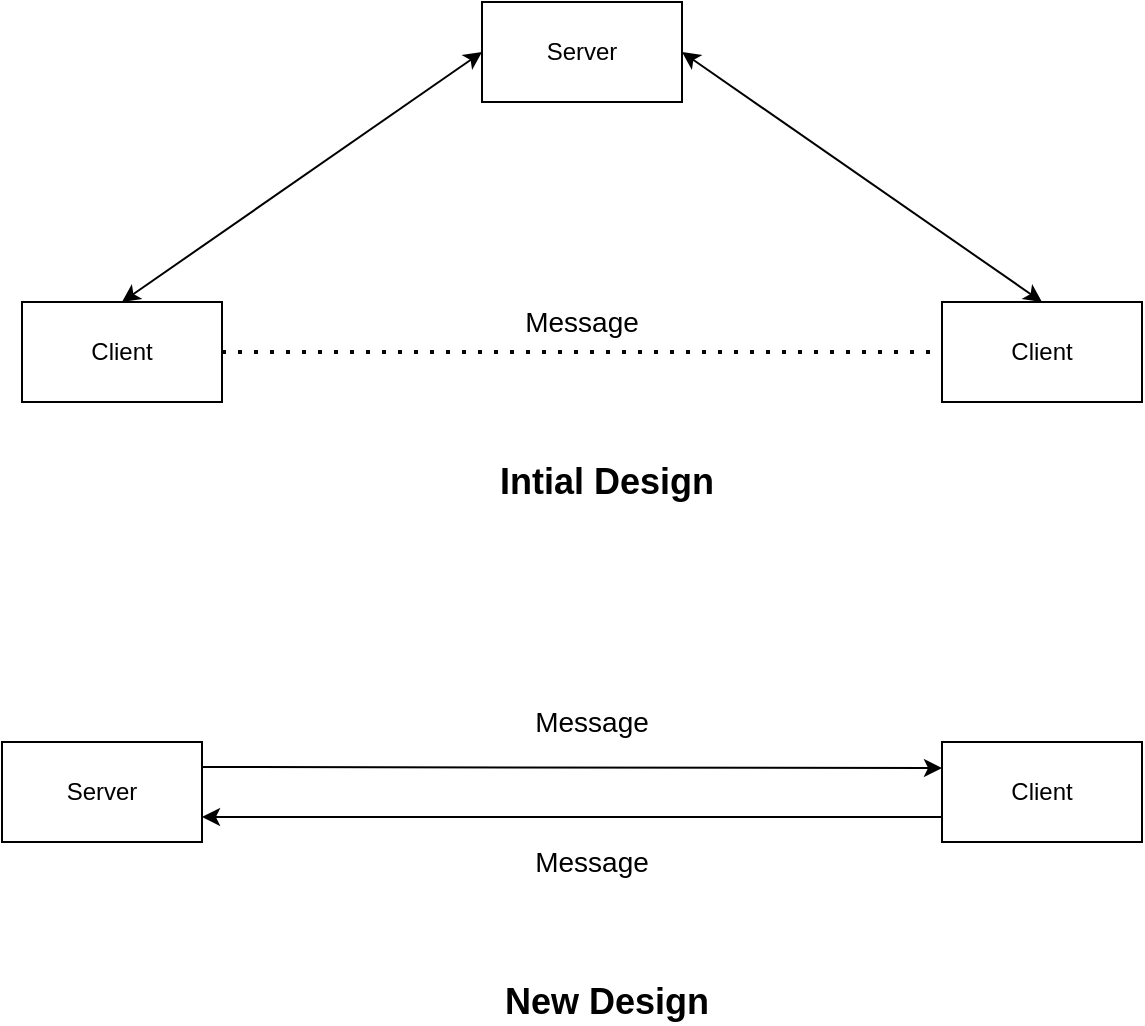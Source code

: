 <mxfile version="14.1.8" type="device" pages="3"><diagram id="XV_551Xsz34bzrikuek7" name="Page-1"><mxGraphModel dx="1264" dy="601" grid="1" gridSize="10" guides="1" tooltips="1" connect="1" arrows="1" fold="1" page="1" pageScale="1" pageWidth="850" pageHeight="1100" math="0" shadow="0"><root><mxCell id="0"/><mxCell id="1" parent="0"/><mxCell id="2rE63Xpgj7--KZkIolCW-1" value="" style="html=1;dashed=0;whitespace=wrap;" vertex="1" parent="1"><mxGeometry x="160" y="290" width="100" height="50" as="geometry"/></mxCell><mxCell id="2rE63Xpgj7--KZkIolCW-3" value="" style="html=1;dashed=0;whitespace=wrap;" vertex="1" parent="1"><mxGeometry x="390" y="140" width="100" height="50" as="geometry"/></mxCell><mxCell id="2rE63Xpgj7--KZkIolCW-4" value="Server" style="text;html=1;strokeColor=none;fillColor=none;align=center;verticalAlign=middle;whiteSpace=wrap;rounded=0;" vertex="1" parent="1"><mxGeometry x="420" y="155" width="40" height="20" as="geometry"/></mxCell><mxCell id="2rE63Xpgj7--KZkIolCW-5" value="Client" style="text;html=1;strokeColor=none;fillColor=none;align=center;verticalAlign=middle;whiteSpace=wrap;rounded=0;" vertex="1" parent="1"><mxGeometry x="190" y="305" width="40" height="20" as="geometry"/></mxCell><mxCell id="2rE63Xpgj7--KZkIolCW-7" value="" style="html=1;dashed=0;whitespace=wrap;" vertex="1" parent="1"><mxGeometry x="620" y="290" width="100" height="50" as="geometry"/></mxCell><mxCell id="2rE63Xpgj7--KZkIolCW-8" value="Client" style="text;html=1;strokeColor=none;fillColor=none;align=center;verticalAlign=middle;whiteSpace=wrap;rounded=0;" vertex="1" parent="1"><mxGeometry x="650" y="305" width="40" height="20" as="geometry"/></mxCell><mxCell id="2rE63Xpgj7--KZkIolCW-9" value="" style="endArrow=classic;startArrow=classic;html=1;entryX=0;entryY=0.5;entryDx=0;entryDy=0;exitX=0.5;exitY=0;exitDx=0;exitDy=0;" edge="1" parent="1" source="2rE63Xpgj7--KZkIolCW-1" target="2rE63Xpgj7--KZkIolCW-3"><mxGeometry width="50" height="50" relative="1" as="geometry"><mxPoint x="400" y="310" as="sourcePoint"/><mxPoint x="450" y="260" as="targetPoint"/></mxGeometry></mxCell><mxCell id="2rE63Xpgj7--KZkIolCW-10" value="" style="endArrow=classic;startArrow=classic;html=1;entryX=1;entryY=0.5;entryDx=0;entryDy=0;exitX=0.5;exitY=0;exitDx=0;exitDy=0;" edge="1" parent="1" source="2rE63Xpgj7--KZkIolCW-7" target="2rE63Xpgj7--KZkIolCW-3"><mxGeometry width="50" height="50" relative="1" as="geometry"><mxPoint x="400" y="310" as="sourcePoint"/><mxPoint x="450" y="260" as="targetPoint"/></mxGeometry></mxCell><mxCell id="2rE63Xpgj7--KZkIolCW-11" value="" style="endArrow=none;dashed=1;html=1;dashPattern=1 3;strokeWidth=2;exitX=1;exitY=0.5;exitDx=0;exitDy=0;entryX=0;entryY=0.5;entryDx=0;entryDy=0;" edge="1" parent="1" source="2rE63Xpgj7--KZkIolCW-1" target="2rE63Xpgj7--KZkIolCW-7"><mxGeometry width="50" height="50" relative="1" as="geometry"><mxPoint x="400" y="310" as="sourcePoint"/><mxPoint x="450" y="260" as="targetPoint"/></mxGeometry></mxCell><mxCell id="2rE63Xpgj7--KZkIolCW-12" value="&lt;font style=&quot;font-size: 14px&quot;&gt;Message&lt;/font&gt;" style="text;html=1;strokeColor=none;fillColor=none;align=center;verticalAlign=middle;whiteSpace=wrap;rounded=0;" vertex="1" parent="1"><mxGeometry x="400" y="290" width="80" height="20" as="geometry"/></mxCell><mxCell id="2rE63Xpgj7--KZkIolCW-13" value="&lt;font style=&quot;font-size: 18px&quot;&gt;&lt;b&gt;Intial Design&lt;/b&gt;&lt;/font&gt;" style="text;html=1;strokeColor=none;fillColor=none;align=center;verticalAlign=middle;whiteSpace=wrap;rounded=0;" vertex="1" parent="1"><mxGeometry x="390" y="370" width="125" height="20" as="geometry"/></mxCell><mxCell id="2rE63Xpgj7--KZkIolCW-16" value="" style="html=1;dashed=0;whitespace=wrap;" vertex="1" parent="1"><mxGeometry x="150" y="510" width="100" height="50" as="geometry"/></mxCell><mxCell id="2rE63Xpgj7--KZkIolCW-17" value="Server" style="text;html=1;strokeColor=none;fillColor=none;align=center;verticalAlign=middle;whiteSpace=wrap;rounded=0;" vertex="1" parent="1"><mxGeometry x="175" y="525" width="50" height="20" as="geometry"/></mxCell><mxCell id="2rE63Xpgj7--KZkIolCW-18" value="" style="html=1;dashed=0;whitespace=wrap;" vertex="1" parent="1"><mxGeometry x="620" y="510" width="100" height="50" as="geometry"/></mxCell><mxCell id="2rE63Xpgj7--KZkIolCW-19" value="Client" style="text;html=1;strokeColor=none;fillColor=none;align=center;verticalAlign=middle;whiteSpace=wrap;rounded=0;" vertex="1" parent="1"><mxGeometry x="645" y="525" width="50" height="20" as="geometry"/></mxCell><mxCell id="2rE63Xpgj7--KZkIolCW-20" value="" style="endArrow=classic;html=1;exitX=1;exitY=0.25;exitDx=0;exitDy=0;" edge="1" parent="1" source="2rE63Xpgj7--KZkIolCW-16"><mxGeometry width="50" height="50" relative="1" as="geometry"><mxPoint x="300" y="440" as="sourcePoint"/><mxPoint x="620" y="523" as="targetPoint"/></mxGeometry></mxCell><mxCell id="2rE63Xpgj7--KZkIolCW-21" value="" style="endArrow=classic;html=1;exitX=0;exitY=0.75;exitDx=0;exitDy=0;entryX=1;entryY=0.75;entryDx=0;entryDy=0;" edge="1" parent="1" source="2rE63Xpgj7--KZkIolCW-18" target="2rE63Xpgj7--KZkIolCW-16"><mxGeometry width="50" height="50" relative="1" as="geometry"><mxPoint x="300" y="440" as="sourcePoint"/><mxPoint x="350" y="390" as="targetPoint"/></mxGeometry></mxCell><mxCell id="2rE63Xpgj7--KZkIolCW-22" value="&lt;font style=&quot;font-size: 14px&quot;&gt;Message&lt;/font&gt;" style="text;html=1;strokeColor=none;fillColor=none;align=center;verticalAlign=middle;whiteSpace=wrap;rounded=0;" vertex="1" parent="1"><mxGeometry x="410" y="560" width="70" height="20" as="geometry"/></mxCell><mxCell id="2rE63Xpgj7--KZkIolCW-23" value="&lt;font style=&quot;font-size: 14px&quot;&gt;Message&lt;/font&gt;" style="text;html=1;strokeColor=none;fillColor=none;align=center;verticalAlign=middle;whiteSpace=wrap;rounded=0;" vertex="1" parent="1"><mxGeometry x="410" y="490" width="70" height="20" as="geometry"/></mxCell><mxCell id="pdfpongdM5AWW7vMqmQc-1" value="&lt;font style=&quot;font-size: 18px&quot;&gt;&lt;b&gt;New Design&lt;/b&gt;&lt;/font&gt;" style="text;html=1;strokeColor=none;fillColor=none;align=center;verticalAlign=middle;whiteSpace=wrap;rounded=0;" vertex="1" parent="1"><mxGeometry x="390" y="630" width="125" height="20" as="geometry"/></mxCell></root></mxGraphModel></diagram><diagram id="KBT8W1luZ6-pTkcLf4He" name="Initial Design"><mxGraphModel dx="1264" dy="601" grid="1" gridSize="10" guides="1" tooltips="1" connect="1" arrows="1" fold="1" page="1" pageScale="1" pageWidth="850" pageHeight="1100" math="0" shadow="0"><root><mxCell id="o270t30wvcaPMP-SGi_L-0"/><mxCell id="o270t30wvcaPMP-SGi_L-1" parent="o270t30wvcaPMP-SGi_L-0"/><mxCell id="fR4FT_wmLl-5NJtRQBxt-0" value="" style="html=1;dashed=0;whitespace=wrap;" vertex="1" parent="o270t30wvcaPMP-SGi_L-1"><mxGeometry x="160" y="290" width="100" height="50" as="geometry"/></mxCell><mxCell id="fR4FT_wmLl-5NJtRQBxt-1" value="" style="html=1;dashed=0;whitespace=wrap;" vertex="1" parent="o270t30wvcaPMP-SGi_L-1"><mxGeometry x="390" y="140" width="100" height="50" as="geometry"/></mxCell><mxCell id="fR4FT_wmLl-5NJtRQBxt-2" value="Server" style="text;html=1;strokeColor=none;fillColor=none;align=center;verticalAlign=middle;whiteSpace=wrap;rounded=0;" vertex="1" parent="o270t30wvcaPMP-SGi_L-1"><mxGeometry x="420" y="155" width="40" height="20" as="geometry"/></mxCell><mxCell id="fR4FT_wmLl-5NJtRQBxt-3" value="Client" style="text;html=1;strokeColor=none;fillColor=none;align=center;verticalAlign=middle;whiteSpace=wrap;rounded=0;" vertex="1" parent="o270t30wvcaPMP-SGi_L-1"><mxGeometry x="190" y="305" width="40" height="20" as="geometry"/></mxCell><mxCell id="fR4FT_wmLl-5NJtRQBxt-4" value="" style="html=1;dashed=0;whitespace=wrap;" vertex="1" parent="o270t30wvcaPMP-SGi_L-1"><mxGeometry x="620" y="290" width="100" height="50" as="geometry"/></mxCell><mxCell id="fR4FT_wmLl-5NJtRQBxt-5" value="Client" style="text;html=1;strokeColor=none;fillColor=none;align=center;verticalAlign=middle;whiteSpace=wrap;rounded=0;" vertex="1" parent="o270t30wvcaPMP-SGi_L-1"><mxGeometry x="650" y="305" width="40" height="20" as="geometry"/></mxCell><mxCell id="fR4FT_wmLl-5NJtRQBxt-6" value="" style="endArrow=classic;startArrow=classic;html=1;entryX=0;entryY=0.5;entryDx=0;entryDy=0;exitX=0.5;exitY=0;exitDx=0;exitDy=0;" edge="1" parent="o270t30wvcaPMP-SGi_L-1" source="fR4FT_wmLl-5NJtRQBxt-0" target="fR4FT_wmLl-5NJtRQBxt-1"><mxGeometry width="50" height="50" relative="1" as="geometry"><mxPoint x="400" y="310" as="sourcePoint"/><mxPoint x="450" y="260" as="targetPoint"/></mxGeometry></mxCell><mxCell id="fR4FT_wmLl-5NJtRQBxt-7" value="" style="endArrow=classic;startArrow=classic;html=1;entryX=1;entryY=0.5;entryDx=0;entryDy=0;exitX=0.5;exitY=0;exitDx=0;exitDy=0;" edge="1" parent="o270t30wvcaPMP-SGi_L-1" source="fR4FT_wmLl-5NJtRQBxt-4" target="fR4FT_wmLl-5NJtRQBxt-1"><mxGeometry width="50" height="50" relative="1" as="geometry"><mxPoint x="400" y="310" as="sourcePoint"/><mxPoint x="450" y="260" as="targetPoint"/></mxGeometry></mxCell><mxCell id="fR4FT_wmLl-5NJtRQBxt-8" value="" style="endArrow=none;dashed=1;html=1;dashPattern=1 3;strokeWidth=2;exitX=1;exitY=0.5;exitDx=0;exitDy=0;entryX=0;entryY=0.5;entryDx=0;entryDy=0;" edge="1" parent="o270t30wvcaPMP-SGi_L-1" source="fR4FT_wmLl-5NJtRQBxt-0" target="fR4FT_wmLl-5NJtRQBxt-4"><mxGeometry width="50" height="50" relative="1" as="geometry"><mxPoint x="400" y="310" as="sourcePoint"/><mxPoint x="450" y="260" as="targetPoint"/></mxGeometry></mxCell><mxCell id="fR4FT_wmLl-5NJtRQBxt-9" value="&lt;font style=&quot;font-size: 14px&quot;&gt;Message&lt;/font&gt;" style="text;html=1;strokeColor=none;fillColor=none;align=center;verticalAlign=middle;whiteSpace=wrap;rounded=0;" vertex="1" parent="o270t30wvcaPMP-SGi_L-1"><mxGeometry x="400" y="290" width="80" height="20" as="geometry"/></mxCell><mxCell id="fR4FT_wmLl-5NJtRQBxt-10" value="&lt;font style=&quot;font-size: 18px&quot;&gt;&lt;b&gt;Intial Design&lt;/b&gt;&lt;/font&gt;" style="text;html=1;strokeColor=none;fillColor=none;align=center;verticalAlign=middle;whiteSpace=wrap;rounded=0;" vertex="1" parent="o270t30wvcaPMP-SGi_L-1"><mxGeometry x="390" y="370" width="125" height="20" as="geometry"/></mxCell></root></mxGraphModel></diagram><diagram id="zUXq6VnZXkqoHGBJdWo-" name="New design"><mxGraphModel dx="1264" dy="601" grid="1" gridSize="10" guides="1" tooltips="1" connect="1" arrows="1" fold="1" page="1" pageScale="1" pageWidth="850" pageHeight="1100" math="0" shadow="0"><root><mxCell id="RR2C4o9B2pj3xf6GMsGM-0"/><mxCell id="RR2C4o9B2pj3xf6GMsGM-1" parent="RR2C4o9B2pj3xf6GMsGM-0"/><mxCell id="4Y3o351qz3wibfo7wRLE-0" value="" style="html=1;dashed=0;whitespace=wrap;" vertex="1" parent="RR2C4o9B2pj3xf6GMsGM-1"><mxGeometry x="150" y="510" width="100" height="50" as="geometry"/></mxCell><mxCell id="4Y3o351qz3wibfo7wRLE-1" value="Server" style="text;html=1;strokeColor=none;fillColor=none;align=center;verticalAlign=middle;whiteSpace=wrap;rounded=0;" vertex="1" parent="RR2C4o9B2pj3xf6GMsGM-1"><mxGeometry x="175" y="525" width="50" height="20" as="geometry"/></mxCell><mxCell id="4Y3o351qz3wibfo7wRLE-2" value="" style="html=1;dashed=0;whitespace=wrap;" vertex="1" parent="RR2C4o9B2pj3xf6GMsGM-1"><mxGeometry x="620" y="510" width="100" height="50" as="geometry"/></mxCell><mxCell id="4Y3o351qz3wibfo7wRLE-3" value="Client" style="text;html=1;strokeColor=none;fillColor=none;align=center;verticalAlign=middle;whiteSpace=wrap;rounded=0;" vertex="1" parent="RR2C4o9B2pj3xf6GMsGM-1"><mxGeometry x="645" y="525" width="50" height="20" as="geometry"/></mxCell><mxCell id="4Y3o351qz3wibfo7wRLE-4" value="" style="endArrow=classic;html=1;exitX=1;exitY=0.25;exitDx=0;exitDy=0;" edge="1" parent="RR2C4o9B2pj3xf6GMsGM-1" source="4Y3o351qz3wibfo7wRLE-0"><mxGeometry width="50" height="50" relative="1" as="geometry"><mxPoint x="300" y="440" as="sourcePoint"/><mxPoint x="620" y="523" as="targetPoint"/></mxGeometry></mxCell><mxCell id="4Y3o351qz3wibfo7wRLE-5" value="" style="endArrow=classic;html=1;exitX=0;exitY=0.75;exitDx=0;exitDy=0;entryX=1;entryY=0.75;entryDx=0;entryDy=0;" edge="1" parent="RR2C4o9B2pj3xf6GMsGM-1" source="4Y3o351qz3wibfo7wRLE-2" target="4Y3o351qz3wibfo7wRLE-0"><mxGeometry width="50" height="50" relative="1" as="geometry"><mxPoint x="300" y="440" as="sourcePoint"/><mxPoint x="350" y="390" as="targetPoint"/></mxGeometry></mxCell><mxCell id="4Y3o351qz3wibfo7wRLE-6" value="&lt;font style=&quot;font-size: 14px&quot;&gt;Message&lt;/font&gt;" style="text;html=1;strokeColor=none;fillColor=none;align=center;verticalAlign=middle;whiteSpace=wrap;rounded=0;" vertex="1" parent="RR2C4o9B2pj3xf6GMsGM-1"><mxGeometry x="410" y="560" width="70" height="20" as="geometry"/></mxCell><mxCell id="4Y3o351qz3wibfo7wRLE-7" value="&lt;font style=&quot;font-size: 14px&quot;&gt;Message&lt;/font&gt;" style="text;html=1;strokeColor=none;fillColor=none;align=center;verticalAlign=middle;whiteSpace=wrap;rounded=0;" vertex="1" parent="RR2C4o9B2pj3xf6GMsGM-1"><mxGeometry x="410" y="490" width="70" height="20" as="geometry"/></mxCell></root></mxGraphModel></diagram></mxfile>